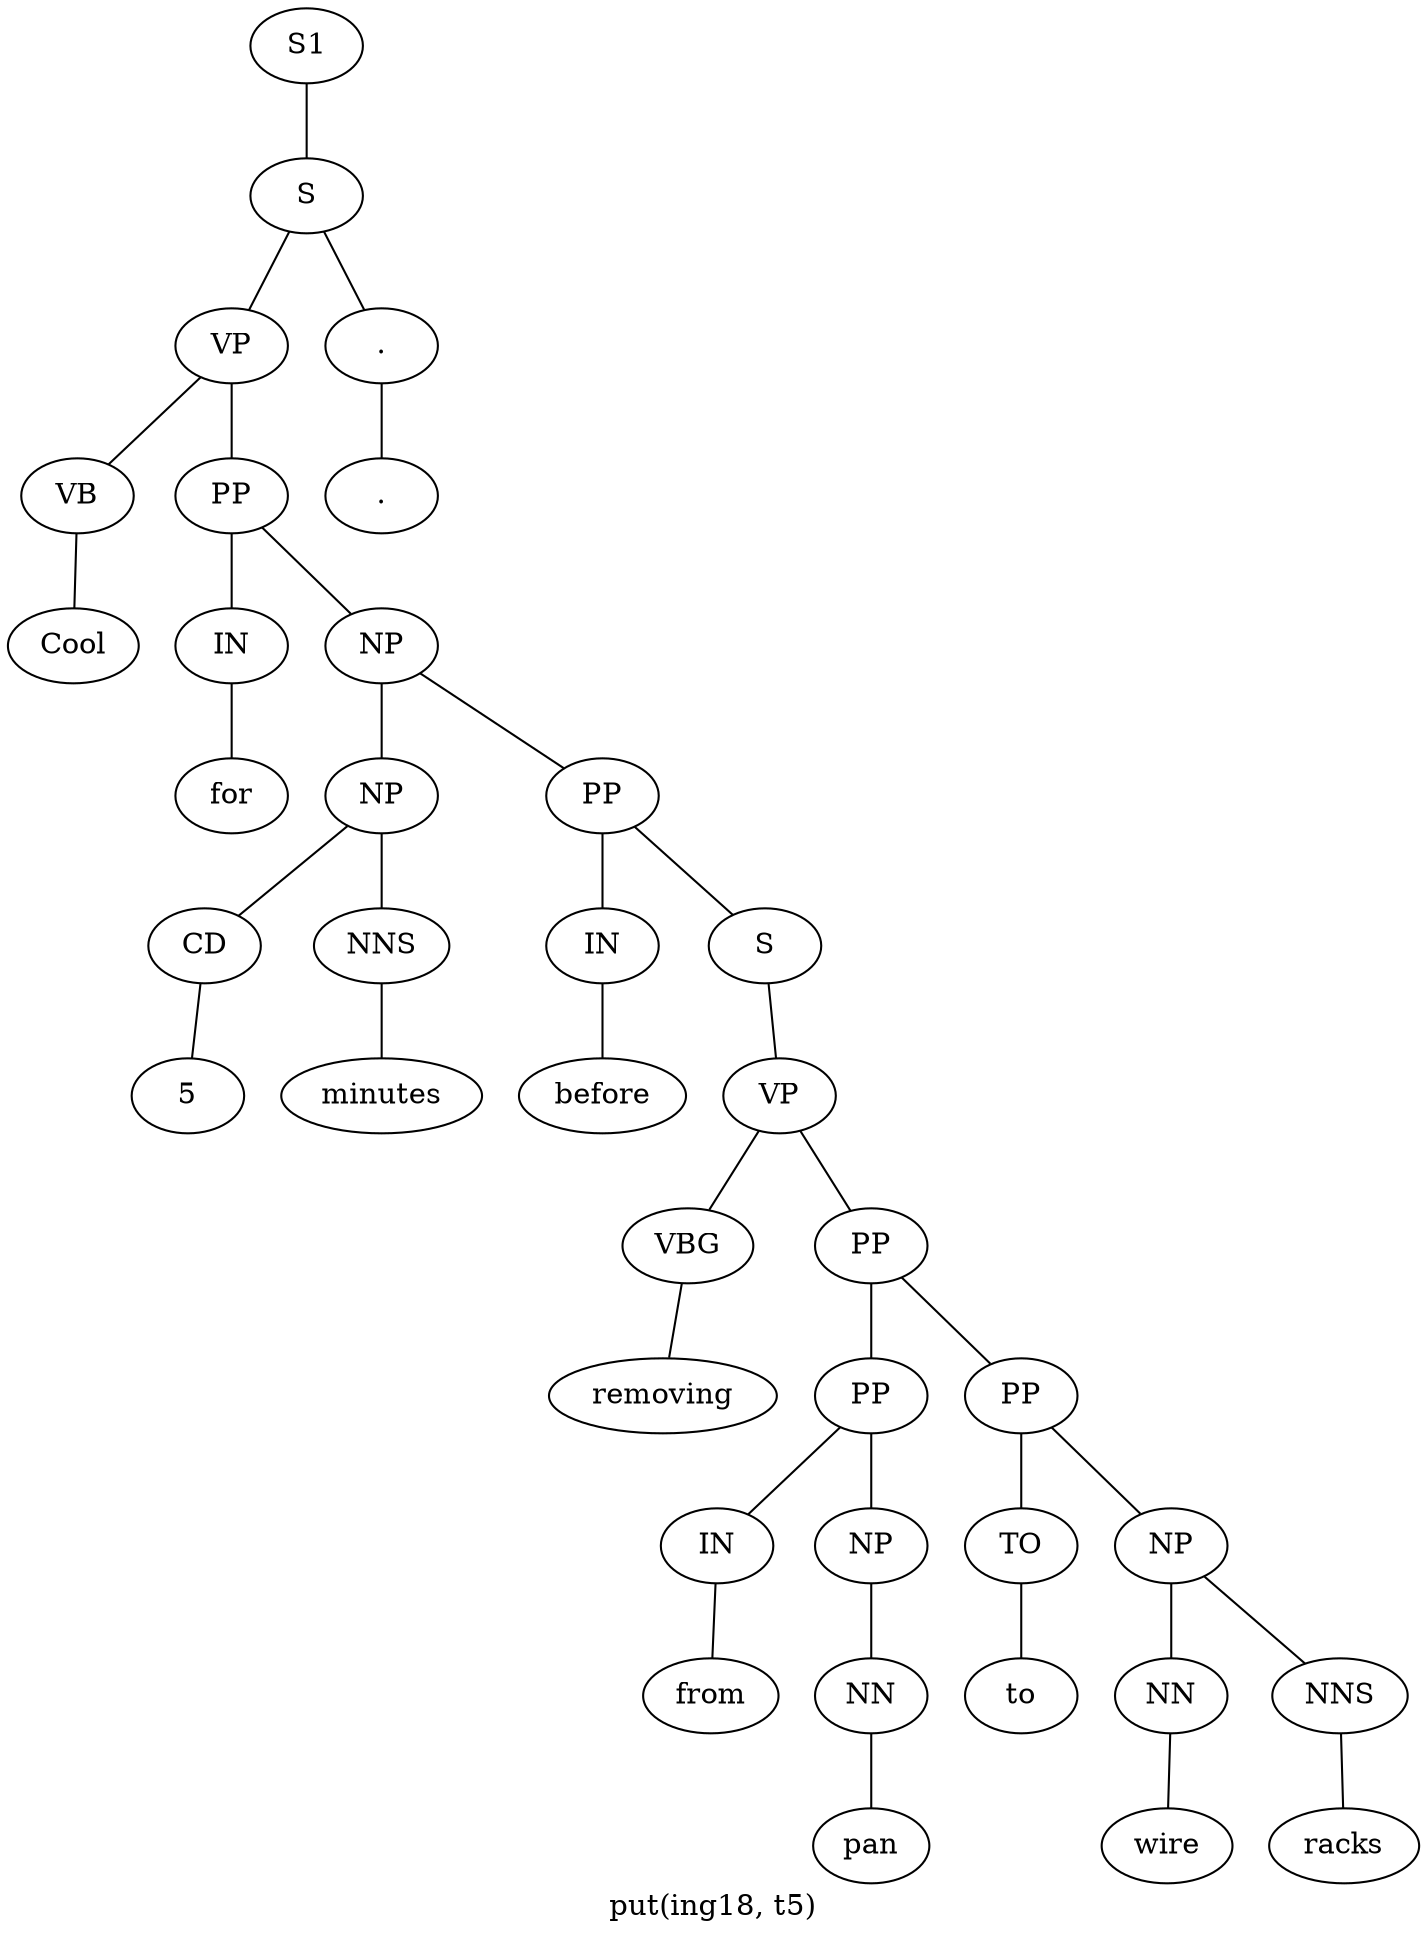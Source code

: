 graph SyntaxGraph {
	label = "put(ing18, t5)";
	Node0 [label="S1"];
	Node1 [label="S"];
	Node2 [label="VP"];
	Node3 [label="VB"];
	Node4 [label="Cool"];
	Node5 [label="PP"];
	Node6 [label="IN"];
	Node7 [label="for"];
	Node8 [label="NP"];
	Node9 [label="NP"];
	Node10 [label="CD"];
	Node11 [label="5"];
	Node12 [label="NNS"];
	Node13 [label="minutes"];
	Node14 [label="PP"];
	Node15 [label="IN"];
	Node16 [label="before"];
	Node17 [label="S"];
	Node18 [label="VP"];
	Node19 [label="VBG"];
	Node20 [label="removing"];
	Node21 [label="PP"];
	Node22 [label="PP"];
	Node23 [label="IN"];
	Node24 [label="from"];
	Node25 [label="NP"];
	Node26 [label="NN"];
	Node27 [label="pan"];
	Node28 [label="PP"];
	Node29 [label="TO"];
	Node30 [label="to"];
	Node31 [label="NP"];
	Node32 [label="NN"];
	Node33 [label="wire"];
	Node34 [label="NNS"];
	Node35 [label="racks"];
	Node36 [label="."];
	Node37 [label="."];

	Node0 -- Node1;
	Node1 -- Node2;
	Node1 -- Node36;
	Node2 -- Node3;
	Node2 -- Node5;
	Node3 -- Node4;
	Node5 -- Node6;
	Node5 -- Node8;
	Node6 -- Node7;
	Node8 -- Node9;
	Node8 -- Node14;
	Node9 -- Node10;
	Node9 -- Node12;
	Node10 -- Node11;
	Node12 -- Node13;
	Node14 -- Node15;
	Node14 -- Node17;
	Node15 -- Node16;
	Node17 -- Node18;
	Node18 -- Node19;
	Node18 -- Node21;
	Node19 -- Node20;
	Node21 -- Node22;
	Node21 -- Node28;
	Node22 -- Node23;
	Node22 -- Node25;
	Node23 -- Node24;
	Node25 -- Node26;
	Node26 -- Node27;
	Node28 -- Node29;
	Node28 -- Node31;
	Node29 -- Node30;
	Node31 -- Node32;
	Node31 -- Node34;
	Node32 -- Node33;
	Node34 -- Node35;
	Node36 -- Node37;
}